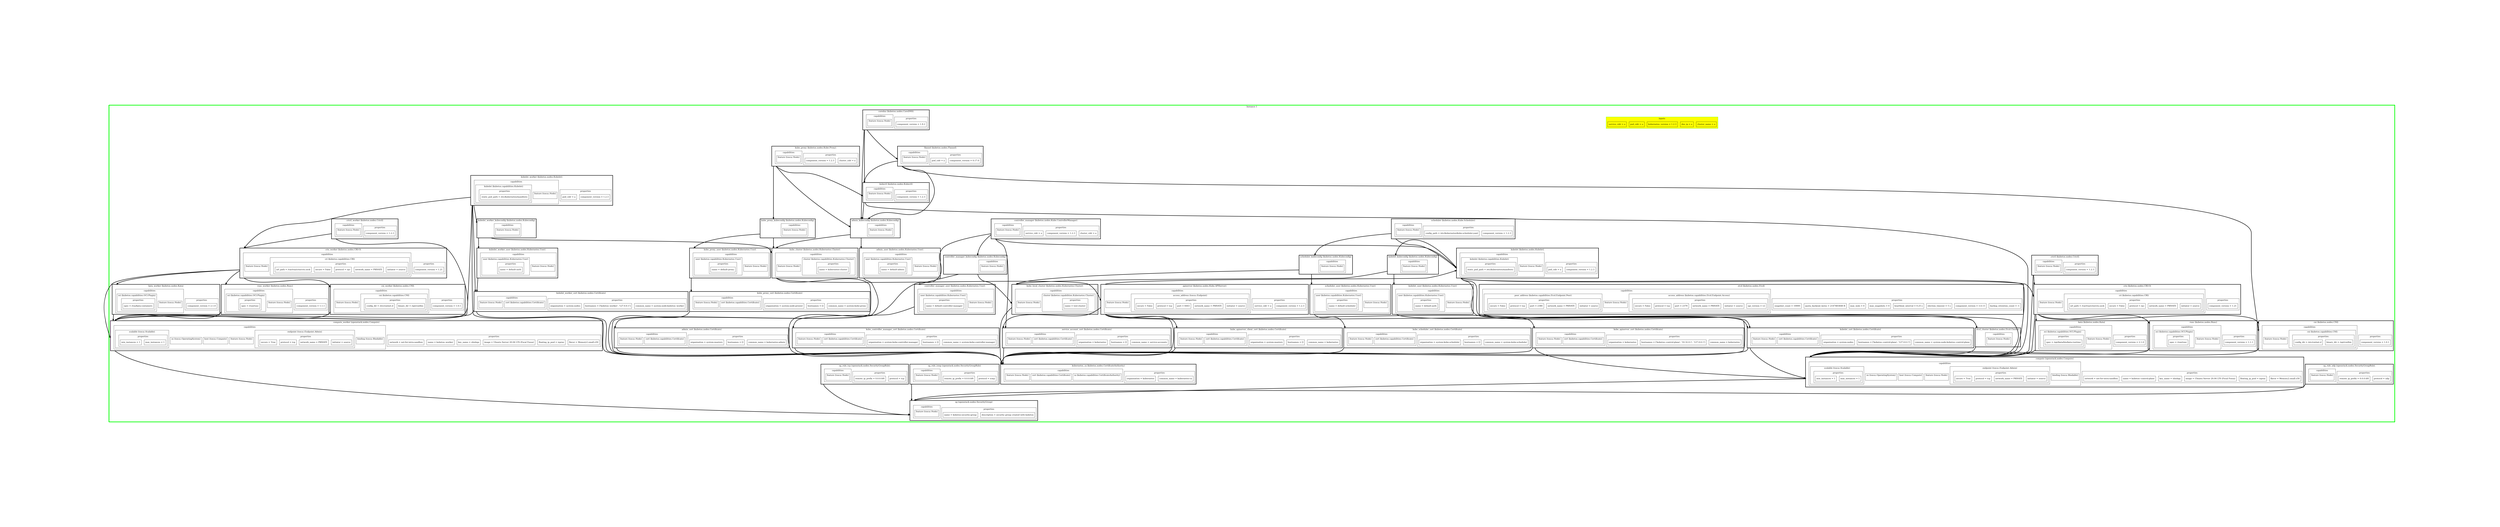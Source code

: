 
    digraph G {
      margin=10;
      compound=true;
      graph [ranksep=3];
      graph [rankdir = "TB"];
      node [shape = record];
      
    subgraph cluster_1 {
      penwidth=5;
      graph [rankdir = "TB"];
      color = green;
      label = "Instance 1";
    
      subgraph cluster_1_inputs {
        penwidth=1;
        style=filled;
        fillcolor = yellow;
        graph [rankdir = "LR"];
        rank = same;
        label = "inputs";
      
        "cluster_1_inputs_prop_cluster_name" [label="cluster_name = a"];
        
        "cluster_1_inputs_prop_dns_ip" [label="dns_ip = a"];
        
        "cluster_1_inputs_prop_kubernetes_version" [label="kubernetes_version = 1.2.3"];
        
        "cluster_1_inputs_prop_pod_cidr" [label="pod_cidr = a"];
        
        "cluster_1_inputs_prop_service_cidr" [label="service_cidr = a"];
        
      }
      
        
    subgraph cluster_1_admin_cert {
      penwidth=3;
      color = black;
      graph [rankdir = "TB"];
      label = "admin_cert (kubetos.nodes.Certificate)";
      "node_cluster_1_admin_cert" [shape=point, style=invis];
    
      subgraph cluster_1_admin_cert_properties {
        penwidth=1;
        color = black;
        graph [rankdir = "LR"];
        rank = same;
        label = "properties";
      
        "cluster_1_admin_cert_prop_common_name" [label="common_name = kubernetes-admin"];
        
        "cluster_1_admin_cert_prop_hostnames" [label="hostnames = []"];
        
        "cluster_1_admin_cert_prop_organisation" [label="organisation = system:masters"];
        
      }
      
    subgraph cluster_1_admin_cert_capabilities {
      penwidth=1;
      color = black;
      graph [rankdir = "TB"];
      label = "capabilities";
    
    subgraph cluster_1_admin_cert_capability_cert {
      color = black;
      graph [rankdir = "TB"];
      label = "cert (kubetos.capabilities.Certificate)";
      "cap_cluster_1_admin_cert_capability_cert" [shape=point,style=invis];
    
    }
    
    subgraph cluster_1_admin_cert_capability_feature {
      color = black;
      graph [rankdir = "TB"];
      label = "feature (tosca::Node)";
      "cap_cluster_1_admin_cert_capability_feature" [shape=point,style=invis];
    
    }
    
    }
    
    }
    
        
        
    subgraph cluster_1_admin_kubeconfig {
      penwidth=3;
      color = black;
      graph [rankdir = "TB"];
      label = "admin_kubeconfig (kubetos.nodes.Kubeconfig)";
      "node_cluster_1_admin_kubeconfig" [shape=point, style=invis];
    
    subgraph cluster_1_admin_kubeconfig_capabilities {
      penwidth=1;
      color = black;
      graph [rankdir = "TB"];
      label = "capabilities";
    
    subgraph cluster_1_admin_kubeconfig_capability_feature {
      color = black;
      graph [rankdir = "TB"];
      label = "feature (tosca::Node)";
      "cap_cluster_1_admin_kubeconfig_capability_feature" [shape=point,style=invis];
    
    }
    
    }
    
    }
    
        
        
    subgraph cluster_1_admin_user {
      penwidth=3;
      color = black;
      graph [rankdir = "TB"];
      label = "admin_user (kubetos.nodes.Kubernetes.User)";
      "node_cluster_1_admin_user" [shape=point, style=invis];
    
    subgraph cluster_1_admin_user_capabilities {
      penwidth=1;
      color = black;
      graph [rankdir = "TB"];
      label = "capabilities";
    
    subgraph cluster_1_admin_user_capability_feature {
      color = black;
      graph [rankdir = "TB"];
      label = "feature (tosca::Node)";
      "cap_cluster_1_admin_user_capability_feature" [shape=point,style=invis];
    
    }
    
    subgraph cluster_1_admin_user_capability_user {
      color = black;
      graph [rankdir = "TB"];
      label = "user (kubetos.capabilities.Kubernetes.User)";
      "cap_cluster_1_admin_user_capability_user" [shape=point,style=invis];
    
      subgraph cluster_1_admin_user_capability_user_properties {
        color = black;
        graph [rankdir = "LR"];
        rank = same;
        label = "properties";
        rank = same;
      
        "cluster_1_admin_user_capability_user_prop_name" [label="name = default-admin"];
        
      }
      
    }
    
    }
    
    }
    
        
        
    subgraph cluster_1_apiserver {
      penwidth=3;
      color = black;
      graph [rankdir = "TB"];
      label = "apiserver (kubetos.nodes.Kube.APIServer)";
      "node_cluster_1_apiserver" [shape=point, style=invis];
    
      subgraph cluster_1_apiserver_properties {
        penwidth=1;
        color = black;
        graph [rankdir = "LR"];
        rank = same;
        label = "properties";
      
        "cluster_1_apiserver_prop_component_version" [label="component_version = 1.2.3"];
        
        "cluster_1_apiserver_prop_service_cidr" [label="service_cidr = a"];
        
      }
      
    subgraph cluster_1_apiserver_capabilities {
      penwidth=1;
      color = black;
      graph [rankdir = "TB"];
      label = "capabilities";
    
    subgraph cluster_1_apiserver_capability_access_address {
      color = black;
      graph [rankdir = "TB"];
      label = "access_address (tosca::Endpoint)";
      "cap_cluster_1_apiserver_capability_access_address" [shape=point,style=invis];
    
      subgraph cluster_1_apiserver_capability_access_address_properties {
        color = black;
        graph [rankdir = "LR"];
        rank = same;
        label = "properties";
        rank = same;
      
        "cluster_1_apiserver_capability_access_address_prop_initiator" [label="initiator = source"];
        
        "cluster_1_apiserver_capability_access_address_prop_network_name" [label="network_name = PRIVATE"];
        
        "cluster_1_apiserver_capability_access_address_prop_port" [label="port = 6443"];
        
        "cluster_1_apiserver_capability_access_address_prop_protocol" [label="protocol = tcp"];
        
        "cluster_1_apiserver_capability_access_address_prop_secure" [label="secure = False"];
        
      }
      
    }
    
    subgraph cluster_1_apiserver_capability_feature {
      color = black;
      graph [rankdir = "TB"];
      label = "feature (tosca::Node)";
      "cap_cluster_1_apiserver_capability_feature" [shape=point,style=invis];
    
    }
    
    }
    
    }
    
        
        
    subgraph cluster_1_cni {
      penwidth=3;
      color = black;
      graph [rankdir = "TB"];
      label = "cni (kubetos.nodes.CNI)";
      "node_cluster_1_cni" [shape=point, style=invis];
    
      subgraph cluster_1_cni_properties {
        penwidth=1;
        color = black;
        graph [rankdir = "LR"];
        rank = same;
        label = "properties";
      
        "cluster_1_cni_prop_component_version" [label="component_version = 1.0.1"];
        
      }
      
    subgraph cluster_1_cni_capabilities {
      penwidth=1;
      color = black;
      graph [rankdir = "TB"];
      label = "capabilities";
    
    subgraph cluster_1_cni_capability_cni {
      color = black;
      graph [rankdir = "TB"];
      label = "cni (kubetos.capabilities.CNI)";
      "cap_cluster_1_cni_capability_cni" [shape=point,style=invis];
    
      subgraph cluster_1_cni_capability_cni_properties {
        color = black;
        graph [rankdir = "LR"];
        rank = same;
        label = "properties";
        rank = same;
      
        "cluster_1_cni_capability_cni_prop_binary_dir" [label="binary_dir = /opt/cni/bin"];
        
        "cluster_1_cni_capability_cni_prop_config_dir" [label="config_dir = /etc/cni/net.d"];
        
      }
      
    }
    
    subgraph cluster_1_cni_capability_feature {
      color = black;
      graph [rankdir = "TB"];
      label = "feature (tosca::Node)";
      "cap_cluster_1_cni_capability_feature" [shape=point,style=invis];
    
    }
    
    }
    
    }
    
        
        
    subgraph cluster_1_cni_worker {
      penwidth=3;
      color = black;
      graph [rankdir = "TB"];
      label = "cni_worker (kubetos.nodes.CNI)";
      "node_cluster_1_cni_worker" [shape=point, style=invis];
    
      subgraph cluster_1_cni_worker_properties {
        penwidth=1;
        color = black;
        graph [rankdir = "LR"];
        rank = same;
        label = "properties";
      
        "cluster_1_cni_worker_prop_component_version" [label="component_version = 1.0.1"];
        
      }
      
    subgraph cluster_1_cni_worker_capabilities {
      penwidth=1;
      color = black;
      graph [rankdir = "TB"];
      label = "capabilities";
    
    subgraph cluster_1_cni_worker_capability_cni {
      color = black;
      graph [rankdir = "TB"];
      label = "cni (kubetos.capabilities.CNI)";
      "cap_cluster_1_cni_worker_capability_cni" [shape=point,style=invis];
    
      subgraph cluster_1_cni_worker_capability_cni_properties {
        color = black;
        graph [rankdir = "LR"];
        rank = same;
        label = "properties";
        rank = same;
      
        "cluster_1_cni_worker_capability_cni_prop_binary_dir" [label="binary_dir = /opt/cni/bin"];
        
        "cluster_1_cni_worker_capability_cni_prop_config_dir" [label="config_dir = /etc/cni/net.d"];
        
      }
      
    }
    
    subgraph cluster_1_cni_worker_capability_feature {
      color = black;
      graph [rankdir = "TB"];
      label = "feature (tosca::Node)";
      "cap_cluster_1_cni_worker_capability_feature" [shape=point,style=invis];
    
    }
    
    }
    
    }
    
        
        
    subgraph cluster_1_compute {
      penwidth=3;
      color = black;
      graph [rankdir = "TB"];
      label = "compute (openstack.nodes.Compute)";
      "node_cluster_1_compute" [shape=point, style=invis];
    
      subgraph cluster_1_compute_properties {
        penwidth=1;
        color = black;
        graph [rankdir = "LR"];
        rank = same;
        label = "properties";
      
        "cluster_1_compute_prop_flavor" [label="flavor = Memory2.small.s50"];
        
        "cluster_1_compute_prop_floating_ip_pool" [label="floating_ip_pool = ispras"];
        
        "cluster_1_compute_prop_image" [label="image = Ubuntu Server 20.04 LTS (Focal Fossa)"];
        
        "cluster_1_compute_prop_key_name" [label="key_name = shishqa"];
        
        "cluster_1_compute_prop_name" [label="name = kubetos--control-plane"];
        
        "cluster_1_compute_prop_network" [label="network = net-for-intra-sandbox"];
        
      }
      
    subgraph cluster_1_compute_capabilities {
      penwidth=1;
      color = black;
      graph [rankdir = "TB"];
      label = "capabilities";
    
    subgraph cluster_1_compute_capability_binding {
      color = black;
      graph [rankdir = "TB"];
      label = "binding (tosca::Bindable)";
      "cap_cluster_1_compute_capability_binding" [shape=point,style=invis];
    
    }
    
    subgraph cluster_1_compute_capability_endpoint {
      color = black;
      graph [rankdir = "TB"];
      label = "endpoint (tosca::Endpoint.Admin)";
      "cap_cluster_1_compute_capability_endpoint" [shape=point,style=invis];
    
      subgraph cluster_1_compute_capability_endpoint_properties {
        color = black;
        graph [rankdir = "LR"];
        rank = same;
        label = "properties";
        rank = same;
      
        "cluster_1_compute_capability_endpoint_prop_initiator" [label="initiator = source"];
        
        "cluster_1_compute_capability_endpoint_prop_network_name" [label="network_name = PRIVATE"];
        
        "cluster_1_compute_capability_endpoint_prop_protocol" [label="protocol = tcp"];
        
        "cluster_1_compute_capability_endpoint_prop_secure" [label="secure = True"];
        
      }
      
    }
    
    subgraph cluster_1_compute_capability_feature {
      color = black;
      graph [rankdir = "TB"];
      label = "feature (tosca::Node)";
      "cap_cluster_1_compute_capability_feature" [shape=point,style=invis];
    
    }
    
    subgraph cluster_1_compute_capability_host {
      color = black;
      graph [rankdir = "TB"];
      label = "host (tosca::Compute)";
      "cap_cluster_1_compute_capability_host" [shape=point,style=invis];
    
    }
    
    subgraph cluster_1_compute_capability_os {
      color = black;
      graph [rankdir = "TB"];
      label = "os (tosca::OperatingSystem)";
      "cap_cluster_1_compute_capability_os" [shape=point,style=invis];
    
    }
    
    subgraph cluster_1_compute_capability_scalable {
      color = black;
      graph [rankdir = "TB"];
      label = "scalable (tosca::Scalable)";
      "cap_cluster_1_compute_capability_scalable" [shape=point,style=invis];
    
      subgraph cluster_1_compute_capability_scalable_properties {
        color = black;
        graph [rankdir = "LR"];
        rank = same;
        label = "properties";
        rank = same;
      
        "cluster_1_compute_capability_scalable_prop_max_instances" [label="max_instances = 1"];
        
        "cluster_1_compute_capability_scalable_prop_min_instances" [label="min_instances = 1"];
        
      }
      
    }
    
    }
    
    }
    
        
        
    subgraph cluster_1_compute_worker {
      penwidth=3;
      color = black;
      graph [rankdir = "TB"];
      label = "compute_worker (openstack.nodes.Compute)";
      "node_cluster_1_compute_worker" [shape=point, style=invis];
    
      subgraph cluster_1_compute_worker_properties {
        penwidth=1;
        color = black;
        graph [rankdir = "LR"];
        rank = same;
        label = "properties";
      
        "cluster_1_compute_worker_prop_flavor" [label="flavor = Memory2.small.s50"];
        
        "cluster_1_compute_worker_prop_floating_ip_pool" [label="floating_ip_pool = ispras"];
        
        "cluster_1_compute_worker_prop_image" [label="image = Ubuntu Server 20.04 LTS (Focal Fossa)"];
        
        "cluster_1_compute_worker_prop_key_name" [label="key_name = shishqa"];
        
        "cluster_1_compute_worker_prop_name" [label="name = kubetos--worker"];
        
        "cluster_1_compute_worker_prop_network" [label="network = net-for-intra-sandbox"];
        
      }
      
    subgraph cluster_1_compute_worker_capabilities {
      penwidth=1;
      color = black;
      graph [rankdir = "TB"];
      label = "capabilities";
    
    subgraph cluster_1_compute_worker_capability_binding {
      color = black;
      graph [rankdir = "TB"];
      label = "binding (tosca::Bindable)";
      "cap_cluster_1_compute_worker_capability_binding" [shape=point,style=invis];
    
    }
    
    subgraph cluster_1_compute_worker_capability_endpoint {
      color = black;
      graph [rankdir = "TB"];
      label = "endpoint (tosca::Endpoint.Admin)";
      "cap_cluster_1_compute_worker_capability_endpoint" [shape=point,style=invis];
    
      subgraph cluster_1_compute_worker_capability_endpoint_properties {
        color = black;
        graph [rankdir = "LR"];
        rank = same;
        label = "properties";
        rank = same;
      
        "cluster_1_compute_worker_capability_endpoint_prop_initiator" [label="initiator = source"];
        
        "cluster_1_compute_worker_capability_endpoint_prop_network_name" [label="network_name = PRIVATE"];
        
        "cluster_1_compute_worker_capability_endpoint_prop_protocol" [label="protocol = tcp"];
        
        "cluster_1_compute_worker_capability_endpoint_prop_secure" [label="secure = True"];
        
      }
      
    }
    
    subgraph cluster_1_compute_worker_capability_feature {
      color = black;
      graph [rankdir = "TB"];
      label = "feature (tosca::Node)";
      "cap_cluster_1_compute_worker_capability_feature" [shape=point,style=invis];
    
    }
    
    subgraph cluster_1_compute_worker_capability_host {
      color = black;
      graph [rankdir = "TB"];
      label = "host (tosca::Compute)";
      "cap_cluster_1_compute_worker_capability_host" [shape=point,style=invis];
    
    }
    
    subgraph cluster_1_compute_worker_capability_os {
      color = black;
      graph [rankdir = "TB"];
      label = "os (tosca::OperatingSystem)";
      "cap_cluster_1_compute_worker_capability_os" [shape=point,style=invis];
    
    }
    
    subgraph cluster_1_compute_worker_capability_scalable {
      color = black;
      graph [rankdir = "TB"];
      label = "scalable (tosca::Scalable)";
      "cap_cluster_1_compute_worker_capability_scalable" [shape=point,style=invis];
    
      subgraph cluster_1_compute_worker_capability_scalable_properties {
        color = black;
        graph [rankdir = "LR"];
        rank = same;
        label = "properties";
        rank = same;
      
        "cluster_1_compute_worker_capability_scalable_prop_max_instances" [label="max_instances = 1"];
        
        "cluster_1_compute_worker_capability_scalable_prop_min_instances" [label="min_instances = 1"];
        
      }
      
    }
    
    }
    
    }
    
        
        
    subgraph cluster_1_controller_manager {
      penwidth=3;
      color = black;
      graph [rankdir = "TB"];
      label = "controller_manager (kubetos.nodes.Kube.ControllerManager)";
      "node_cluster_1_controller_manager" [shape=point, style=invis];
    
      subgraph cluster_1_controller_manager_properties {
        penwidth=1;
        color = black;
        graph [rankdir = "LR"];
        rank = same;
        label = "properties";
      
        "cluster_1_controller_manager_prop_cluster_cidr" [label="cluster_cidr = a"];
        
        "cluster_1_controller_manager_prop_component_version" [label="component_version = 1.2.3"];
        
        "cluster_1_controller_manager_prop_service_cidr" [label="service_cidr = a"];
        
      }
      
    subgraph cluster_1_controller_manager_capabilities {
      penwidth=1;
      color = black;
      graph [rankdir = "TB"];
      label = "capabilities";
    
    subgraph cluster_1_controller_manager_capability_feature {
      color = black;
      graph [rankdir = "TB"];
      label = "feature (tosca::Node)";
      "cap_cluster_1_controller_manager_capability_feature" [shape=point,style=invis];
    
    }
    
    }
    
    }
    
        
        
    subgraph cluster_1_controller_manager_kubeconfig {
      penwidth=3;
      color = black;
      graph [rankdir = "TB"];
      label = "controller_manager_kubeconfig (kubetos.nodes.Kubeconfig)";
      "node_cluster_1_controller_manager_kubeconfig" [shape=point, style=invis];
    
    subgraph cluster_1_controller_manager_kubeconfig_capabilities {
      penwidth=1;
      color = black;
      graph [rankdir = "TB"];
      label = "capabilities";
    
    subgraph cluster_1_controller_manager_kubeconfig_capability_feature {
      color = black;
      graph [rankdir = "TB"];
      label = "feature (tosca::Node)";
      "cap_cluster_1_controller_manager_kubeconfig_capability_feature" [shape=point,style=invis];
    
    }
    
    }
    
    }
    
        
        
    subgraph cluster_1_controller_manager_user {
      penwidth=3;
      color = black;
      graph [rankdir = "TB"];
      label = "controller_manager_user (kubetos.nodes.Kubernetes.User)";
      "node_cluster_1_controller_manager_user" [shape=point, style=invis];
    
    subgraph cluster_1_controller_manager_user_capabilities {
      penwidth=1;
      color = black;
      graph [rankdir = "TB"];
      label = "capabilities";
    
    subgraph cluster_1_controller_manager_user_capability_feature {
      color = black;
      graph [rankdir = "TB"];
      label = "feature (tosca::Node)";
      "cap_cluster_1_controller_manager_user_capability_feature" [shape=point,style=invis];
    
    }
    
    subgraph cluster_1_controller_manager_user_capability_user {
      color = black;
      graph [rankdir = "TB"];
      label = "user (kubetos.capabilities.Kubernetes.User)";
      "cap_cluster_1_controller_manager_user_capability_user" [shape=point,style=invis];
    
      subgraph cluster_1_controller_manager_user_capability_user_properties {
        color = black;
        graph [rankdir = "LR"];
        rank = same;
        label = "properties";
        rank = same;
      
        "cluster_1_controller_manager_user_capability_user_prop_name" [label="name = default-controller-manager"];
        
      }
      
    }
    
    }
    
    }
    
        
        
    subgraph cluster_1_coredns {
      penwidth=3;
      color = black;
      graph [rankdir = "TB"];
      label = "coredns (kubetos.nodes.CoreDNS)";
      "node_cluster_1_coredns" [shape=point, style=invis];
    
      subgraph cluster_1_coredns_properties {
        penwidth=1;
        color = black;
        graph [rankdir = "LR"];
        rank = same;
        label = "properties";
      
        "cluster_1_coredns_prop_component_version" [label="component_version = 1.9.2"];
        
      }
      
    subgraph cluster_1_coredns_capabilities {
      penwidth=1;
      color = black;
      graph [rankdir = "TB"];
      label = "capabilities";
    
    subgraph cluster_1_coredns_capability_feature {
      color = black;
      graph [rankdir = "TB"];
      label = "feature (tosca::Node)";
      "cap_cluster_1_coredns_capability_feature" [shape=point,style=invis];
    
    }
    
    }
    
    }
    
        
        
    subgraph cluster_1_crictl {
      penwidth=3;
      color = black;
      graph [rankdir = "TB"];
      label = "crictl (kubetos.nodes.Crictl)";
      "node_cluster_1_crictl" [shape=point, style=invis];
    
      subgraph cluster_1_crictl_properties {
        penwidth=1;
        color = black;
        graph [rankdir = "LR"];
        rank = same;
        label = "properties";
      
        "cluster_1_crictl_prop_component_version" [label="component_version = 1.2.3"];
        
      }
      
    subgraph cluster_1_crictl_capabilities {
      penwidth=1;
      color = black;
      graph [rankdir = "TB"];
      label = "capabilities";
    
    subgraph cluster_1_crictl_capability_feature {
      color = black;
      graph [rankdir = "TB"];
      label = "feature (tosca::Node)";
      "cap_cluster_1_crictl_capability_feature" [shape=point,style=invis];
    
    }
    
    }
    
    }
    
        
        
    subgraph cluster_1_crictl_worker {
      penwidth=3;
      color = black;
      graph [rankdir = "TB"];
      label = "crictl_worker (kubetos.nodes.Crictl)";
      "node_cluster_1_crictl_worker" [shape=point, style=invis];
    
      subgraph cluster_1_crictl_worker_properties {
        penwidth=1;
        color = black;
        graph [rankdir = "LR"];
        rank = same;
        label = "properties";
      
        "cluster_1_crictl_worker_prop_component_version" [label="component_version = 1.2.3"];
        
      }
      
    subgraph cluster_1_crictl_worker_capabilities {
      penwidth=1;
      color = black;
      graph [rankdir = "TB"];
      label = "capabilities";
    
    subgraph cluster_1_crictl_worker_capability_feature {
      color = black;
      graph [rankdir = "TB"];
      label = "feature (tosca::Node)";
      "cap_cluster_1_crictl_worker_capability_feature" [shape=point,style=invis];
    
    }
    
    }
    
    }
    
        
        
    subgraph cluster_1_crio {
      penwidth=3;
      color = black;
      graph [rankdir = "TB"];
      label = "crio (kubetos.nodes.CRI-O)";
      "node_cluster_1_crio" [shape=point, style=invis];
    
      subgraph cluster_1_crio_properties {
        penwidth=1;
        color = black;
        graph [rankdir = "LR"];
        rank = same;
        label = "properties";
      
        "cluster_1_crio_prop_component_version" [label="component_version = 1.21"];
        
      }
      
    subgraph cluster_1_crio_capabilities {
      penwidth=1;
      color = black;
      graph [rankdir = "TB"];
      label = "capabilities";
    
    subgraph cluster_1_crio_capability_cri {
      color = black;
      graph [rankdir = "TB"];
      label = "cri (kubetos.capabilities.CRI)";
      "cap_cluster_1_crio_capability_cri" [shape=point,style=invis];
    
      subgraph cluster_1_crio_capability_cri_properties {
        color = black;
        graph [rankdir = "LR"];
        rank = same;
        label = "properties";
        rank = same;
      
        "cluster_1_crio_capability_cri_prop_initiator" [label="initiator = source"];
        
        "cluster_1_crio_capability_cri_prop_network_name" [label="network_name = PRIVATE"];
        
        "cluster_1_crio_capability_cri_prop_protocol" [label="protocol = rpc"];
        
        "cluster_1_crio_capability_cri_prop_secure" [label="secure = False"];
        
        "cluster_1_crio_capability_cri_prop_url_path" [label="url_path = /var/run/crio/crio.sock"];
        
      }
      
    }
    
    subgraph cluster_1_crio_capability_feature {
      color = black;
      graph [rankdir = "TB"];
      label = "feature (tosca::Node)";
      "cap_cluster_1_crio_capability_feature" [shape=point,style=invis];
    
    }
    
    }
    
    }
    
        
        
    subgraph cluster_1_crio_worker {
      penwidth=3;
      color = black;
      graph [rankdir = "TB"];
      label = "crio_worker (kubetos.nodes.CRI-O)";
      "node_cluster_1_crio_worker" [shape=point, style=invis];
    
      subgraph cluster_1_crio_worker_properties {
        penwidth=1;
        color = black;
        graph [rankdir = "LR"];
        rank = same;
        label = "properties";
      
        "cluster_1_crio_worker_prop_component_version" [label="component_version = 1.21"];
        
      }
      
    subgraph cluster_1_crio_worker_capabilities {
      penwidth=1;
      color = black;
      graph [rankdir = "TB"];
      label = "capabilities";
    
    subgraph cluster_1_crio_worker_capability_cri {
      color = black;
      graph [rankdir = "TB"];
      label = "cri (kubetos.capabilities.CRI)";
      "cap_cluster_1_crio_worker_capability_cri" [shape=point,style=invis];
    
      subgraph cluster_1_crio_worker_capability_cri_properties {
        color = black;
        graph [rankdir = "LR"];
        rank = same;
        label = "properties";
        rank = same;
      
        "cluster_1_crio_worker_capability_cri_prop_initiator" [label="initiator = source"];
        
        "cluster_1_crio_worker_capability_cri_prop_network_name" [label="network_name = PRIVATE"];
        
        "cluster_1_crio_worker_capability_cri_prop_protocol" [label="protocol = rpc"];
        
        "cluster_1_crio_worker_capability_cri_prop_secure" [label="secure = False"];
        
        "cluster_1_crio_worker_capability_cri_prop_url_path" [label="url_path = /var/run/crio/crio.sock"];
        
      }
      
    }
    
    subgraph cluster_1_crio_worker_capability_feature {
      color = black;
      graph [rankdir = "TB"];
      label = "feature (tosca::Node)";
      "cap_cluster_1_crio_worker_capability_feature" [shape=point,style=invis];
    
    }
    
    }
    
    }
    
        
        
    subgraph cluster_1_etcd {
      penwidth=3;
      color = black;
      graph [rankdir = "TB"];
      label = "etcd (kubetos.nodes.Etcd)";
      "node_cluster_1_etcd" [shape=point, style=invis];
    
      subgraph cluster_1_etcd_properties {
        penwidth=1;
        color = black;
        graph [rankdir = "LR"];
        rank = same;
        label = "properties";
      
        "cluster_1_etcd_prop_backup_retention_count" [label="backup_retention_count = -1"];
        
        "cluster_1_etcd_prop_component_version" [label="component_version = 3.4.13"];
        
        "cluster_1_etcd_prop_election_timeout" [label="election_timeout = 5 s"];
        
        "cluster_1_etcd_prop_heartbeat_interval" [label="heartbeat_interval = 0.25 s"];
        
        "cluster_1_etcd_prop_max_snapshots" [label="max_snapshots = 0"];
        
        "cluster_1_etcd_prop_max_wals" [label="max_wals = 0"];
        
        "cluster_1_etcd_prop_quota_backend_bytes" [label="quota_backend_bytes = 2147483648 B"];
        
        "cluster_1_etcd_prop_snapshot_count" [label="snapshot_count = 10000"];
        
      }
      
    subgraph cluster_1_etcd_capabilities {
      penwidth=1;
      color = black;
      graph [rankdir = "TB"];
      label = "capabilities";
    
    subgraph cluster_1_etcd_capability_access_address {
      color = black;
      graph [rankdir = "TB"];
      label = "access_address (kubetos.capabilities.Etcd.Endpoint.Access)";
      "cap_cluster_1_etcd_capability_access_address" [shape=point,style=invis];
    
      subgraph cluster_1_etcd_capability_access_address_properties {
        color = black;
        graph [rankdir = "LR"];
        rank = same;
        label = "properties";
        rank = same;
      
        "cluster_1_etcd_capability_access_address_prop_api_version" [label="api_version = v2"];
        
        "cluster_1_etcd_capability_access_address_prop_initiator" [label="initiator = source"];
        
        "cluster_1_etcd_capability_access_address_prop_network_name" [label="network_name = PRIVATE"];
        
        "cluster_1_etcd_capability_access_address_prop_port" [label="port = 2379"];
        
        "cluster_1_etcd_capability_access_address_prop_protocol" [label="protocol = tcp"];
        
        "cluster_1_etcd_capability_access_address_prop_secure" [label="secure = False"];
        
      }
      
    }
    
    subgraph cluster_1_etcd_capability_feature {
      color = black;
      graph [rankdir = "TB"];
      label = "feature (tosca::Node)";
      "cap_cluster_1_etcd_capability_feature" [shape=point,style=invis];
    
    }
    
    subgraph cluster_1_etcd_capability_peer_address {
      color = black;
      graph [rankdir = "TB"];
      label = "peer_address (kubetos.capabilities.Etcd.Endpoint.Peer)";
      "cap_cluster_1_etcd_capability_peer_address" [shape=point,style=invis];
    
      subgraph cluster_1_etcd_capability_peer_address_properties {
        color = black;
        graph [rankdir = "LR"];
        rank = same;
        label = "properties";
        rank = same;
      
        "cluster_1_etcd_capability_peer_address_prop_initiator" [label="initiator = source"];
        
        "cluster_1_etcd_capability_peer_address_prop_network_name" [label="network_name = PRIVATE"];
        
        "cluster_1_etcd_capability_peer_address_prop_port" [label="port = 2380"];
        
        "cluster_1_etcd_capability_peer_address_prop_protocol" [label="protocol = tcp"];
        
        "cluster_1_etcd_capability_peer_address_prop_secure" [label="secure = False"];
        
      }
      
    }
    
    }
    
    }
    
        
        
    subgraph cluster_1_etcd_cluster {
      penwidth=3;
      color = black;
      graph [rankdir = "TB"];
      label = "etcd_cluster (kubetos.nodes.Etcd.Cluster)";
      "node_cluster_1_etcd_cluster" [shape=point, style=invis];
    
    subgraph cluster_1_etcd_cluster_capabilities {
      penwidth=1;
      color = black;
      graph [rankdir = "TB"];
      label = "capabilities";
    
    subgraph cluster_1_etcd_cluster_capability_feature {
      color = black;
      graph [rankdir = "TB"];
      label = "feature (tosca::Node)";
      "cap_cluster_1_etcd_cluster_capability_feature" [shape=point,style=invis];
    
    }
    
    }
    
    }
    
        
        
    subgraph cluster_1_flannel {
      penwidth=3;
      color = black;
      graph [rankdir = "TB"];
      label = "flannel (kubetos.nodes.Flannel)";
      "node_cluster_1_flannel" [shape=point, style=invis];
    
      subgraph cluster_1_flannel_properties {
        penwidth=1;
        color = black;
        graph [rankdir = "LR"];
        rank = same;
        label = "properties";
      
        "cluster_1_flannel_prop_component_version" [label="component_version = 0.17.0"];
        
        "cluster_1_flannel_prop_pod_cidr" [label="pod_cidr = a"];
        
      }
      
    subgraph cluster_1_flannel_capabilities {
      penwidth=1;
      color = black;
      graph [rankdir = "TB"];
      label = "capabilities";
    
    subgraph cluster_1_flannel_capability_feature {
      color = black;
      graph [rankdir = "TB"];
      label = "feature (tosca::Node)";
      "cap_cluster_1_flannel_capability_feature" [shape=point,style=invis];
    
    }
    
    }
    
    }
    
        
        
    subgraph cluster_1_kata {
      penwidth=3;
      color = black;
      graph [rankdir = "TB"];
      label = "kata (kubetos.nodes.Kata)";
      "node_cluster_1_kata" [shape=point, style=invis];
    
      subgraph cluster_1_kata_properties {
        penwidth=1;
        color = black;
        graph [rankdir = "LR"];
        rank = same;
        label = "properties";
      
        "cluster_1_kata_prop_component_version" [label="component_version = 2.1.0"];
        
      }
      
    subgraph cluster_1_kata_capabilities {
      penwidth=1;
      color = black;
      graph [rankdir = "TB"];
      label = "capabilities";
    
    subgraph cluster_1_kata_capability_feature {
      color = black;
      graph [rankdir = "TB"];
      label = "feature (tosca::Node)";
      "cap_cluster_1_kata_capability_feature" [shape=point,style=invis];
    
    }
    
    subgraph cluster_1_kata_capability_oci {
      color = black;
      graph [rankdir = "TB"];
      label = "oci (kubetos.capabilities.OCI.Plugin)";
      "cap_cluster_1_kata_capability_oci" [shape=point,style=invis];
    
      subgraph cluster_1_kata_capability_oci_properties {
        color = black;
        graph [rankdir = "LR"];
        rank = same;
        label = "properties";
        rank = same;
      
        "cluster_1_kata_capability_oci_prop_spec" [label="spec = /opt/kata/bin/kata-runtime"];
        
      }
      
    }
    
    }
    
    }
    
        
        
    subgraph cluster_1_kata_worker {
      penwidth=3;
      color = black;
      graph [rankdir = "TB"];
      label = "kata_worker (kubetos.nodes.Kata)";
      "node_cluster_1_kata_worker" [shape=point, style=invis];
    
      subgraph cluster_1_kata_worker_properties {
        penwidth=1;
        color = black;
        graph [rankdir = "LR"];
        rank = same;
        label = "properties";
      
        "cluster_1_kata_worker_prop_component_version" [label="component_version = 2.1.0"];
        
      }
      
    subgraph cluster_1_kata_worker_capabilities {
      penwidth=1;
      color = black;
      graph [rankdir = "TB"];
      label = "capabilities";
    
    subgraph cluster_1_kata_worker_capability_feature {
      color = black;
      graph [rankdir = "TB"];
      label = "feature (tosca::Node)";
      "cap_cluster_1_kata_worker_capability_feature" [shape=point,style=invis];
    
    }
    
    subgraph cluster_1_kata_worker_capability_oci {
      color = black;
      graph [rankdir = "TB"];
      label = "oci (kubetos.capabilities.OCI.Plugin)";
      "cap_cluster_1_kata_worker_capability_oci" [shape=point,style=invis];
    
      subgraph cluster_1_kata_worker_capability_oci_properties {
        color = black;
        graph [rankdir = "LR"];
        rank = same;
        label = "properties";
        rank = same;
      
        "cluster_1_kata_worker_capability_oci_prop_spec" [label="spec = /run/kata-containers"];
        
      }
      
    }
    
    }
    
    }
    
        
        
    subgraph cluster_1_kube_apiserver_cert {
      penwidth=3;
      color = black;
      graph [rankdir = "TB"];
      label = "kube_apiserver_cert (kubetos.nodes.Certificate)";
      "node_cluster_1_kube_apiserver_cert" [shape=point, style=invis];
    
      subgraph cluster_1_kube_apiserver_cert_properties {
        penwidth=1;
        color = black;
        graph [rankdir = "LR"];
        rank = same;
        label = "properties";
      
        "cluster_1_kube_apiserver_cert_prop_common_name" [label="common_name = kubernetes"];
        
        "cluster_1_kube_apiserver_cert_prop_hostnames" [label="hostnames = ['kubetos--control-plane', '10.32.0.1', '127.0.0.1']"];
        
        "cluster_1_kube_apiserver_cert_prop_organisation" [label="organisation = kubernetes"];
        
      }
      
    subgraph cluster_1_kube_apiserver_cert_capabilities {
      penwidth=1;
      color = black;
      graph [rankdir = "TB"];
      label = "capabilities";
    
    subgraph cluster_1_kube_apiserver_cert_capability_cert {
      color = black;
      graph [rankdir = "TB"];
      label = "cert (kubetos.capabilities.Certificate)";
      "cap_cluster_1_kube_apiserver_cert_capability_cert" [shape=point,style=invis];
    
    }
    
    subgraph cluster_1_kube_apiserver_cert_capability_feature {
      color = black;
      graph [rankdir = "TB"];
      label = "feature (tosca::Node)";
      "cap_cluster_1_kube_apiserver_cert_capability_feature" [shape=point,style=invis];
    
    }
    
    }
    
    }
    
        
        
    subgraph cluster_1_kube_apiserver_client_cert {
      penwidth=3;
      color = black;
      graph [rankdir = "TB"];
      label = "kube_apiserver_client_cert (kubetos.nodes.Certificate)";
      "node_cluster_1_kube_apiserver_client_cert" [shape=point, style=invis];
    
      subgraph cluster_1_kube_apiserver_client_cert_properties {
        penwidth=1;
        color = black;
        graph [rankdir = "LR"];
        rank = same;
        label = "properties";
      
        "cluster_1_kube_apiserver_client_cert_prop_common_name" [label="common_name = kubernetes"];
        
        "cluster_1_kube_apiserver_client_cert_prop_hostnames" [label="hostnames = []"];
        
        "cluster_1_kube_apiserver_client_cert_prop_organisation" [label="organisation = system:masters"];
        
      }
      
    subgraph cluster_1_kube_apiserver_client_cert_capabilities {
      penwidth=1;
      color = black;
      graph [rankdir = "TB"];
      label = "capabilities";
    
    subgraph cluster_1_kube_apiserver_client_cert_capability_cert {
      color = black;
      graph [rankdir = "TB"];
      label = "cert (kubetos.capabilities.Certificate)";
      "cap_cluster_1_kube_apiserver_client_cert_capability_cert" [shape=point,style=invis];
    
    }
    
    subgraph cluster_1_kube_apiserver_client_cert_capability_feature {
      color = black;
      graph [rankdir = "TB"];
      label = "feature (tosca::Node)";
      "cap_cluster_1_kube_apiserver_client_cert_capability_feature" [shape=point,style=invis];
    
    }
    
    }
    
    }
    
        
        
    subgraph cluster_1_kube_cluster {
      penwidth=3;
      color = black;
      graph [rankdir = "TB"];
      label = "kube_cluster (kubetos.nodes.Kubernetes.Cluster)";
      "node_cluster_1_kube_cluster" [shape=point, style=invis];
    
    subgraph cluster_1_kube_cluster_capabilities {
      penwidth=1;
      color = black;
      graph [rankdir = "TB"];
      label = "capabilities";
    
    subgraph cluster_1_kube_cluster_capability_cluster {
      color = black;
      graph [rankdir = "TB"];
      label = "cluster (kubetos.capabilities.Kubernetes.Cluster)";
      "cap_cluster_1_kube_cluster_capability_cluster" [shape=point,style=invis];
    
      subgraph cluster_1_kube_cluster_capability_cluster_properties {
        color = black;
        graph [rankdir = "LR"];
        rank = same;
        label = "properties";
        rank = same;
      
        "cluster_1_kube_cluster_capability_cluster_prop_name" [label="name = kubernetes-cluster"];
        
      }
      
    }
    
    subgraph cluster_1_kube_cluster_capability_feature {
      color = black;
      graph [rankdir = "TB"];
      label = "feature (tosca::Node)";
      "cap_cluster_1_kube_cluster_capability_feature" [shape=point,style=invis];
    
    }
    
    }
    
    }
    
        
        
    subgraph cluster_1_kube_controller_manager_cert {
      penwidth=3;
      color = black;
      graph [rankdir = "TB"];
      label = "kube_controller_manager_cert (kubetos.nodes.Certificate)";
      "node_cluster_1_kube_controller_manager_cert" [shape=point, style=invis];
    
      subgraph cluster_1_kube_controller_manager_cert_properties {
        penwidth=1;
        color = black;
        graph [rankdir = "LR"];
        rank = same;
        label = "properties";
      
        "cluster_1_kube_controller_manager_cert_prop_common_name" [label="common_name = system:kube-controller-manager"];
        
        "cluster_1_kube_controller_manager_cert_prop_hostnames" [label="hostnames = []"];
        
        "cluster_1_kube_controller_manager_cert_prop_organisation" [label="organisation = system:kube-controller-manager"];
        
      }
      
    subgraph cluster_1_kube_controller_manager_cert_capabilities {
      penwidth=1;
      color = black;
      graph [rankdir = "TB"];
      label = "capabilities";
    
    subgraph cluster_1_kube_controller_manager_cert_capability_cert {
      color = black;
      graph [rankdir = "TB"];
      label = "cert (kubetos.capabilities.Certificate)";
      "cap_cluster_1_kube_controller_manager_cert_capability_cert" [shape=point,style=invis];
    
    }
    
    subgraph cluster_1_kube_controller_manager_cert_capability_feature {
      color = black;
      graph [rankdir = "TB"];
      label = "feature (tosca::Node)";
      "cap_cluster_1_kube_controller_manager_cert_capability_feature" [shape=point,style=invis];
    
    }
    
    }
    
    }
    
        
        
    subgraph cluster_1_kube_local_cluster {
      penwidth=3;
      color = black;
      graph [rankdir = "TB"];
      label = "kube_local_cluster (kubetos.nodes.Kubernetes.Cluster)";
      "node_cluster_1_kube_local_cluster" [shape=point, style=invis];
    
    subgraph cluster_1_kube_local_cluster_capabilities {
      penwidth=1;
      color = black;
      graph [rankdir = "TB"];
      label = "capabilities";
    
    subgraph cluster_1_kube_local_cluster_capability_cluster {
      color = black;
      graph [rankdir = "TB"];
      label = "cluster (kubetos.capabilities.Kubernetes.Cluster)";
      "cap_cluster_1_kube_local_cluster_capability_cluster" [shape=point,style=invis];
    
      subgraph cluster_1_kube_local_cluster_capability_cluster_properties {
        color = black;
        graph [rankdir = "LR"];
        rank = same;
        label = "properties";
        rank = same;
      
        "cluster_1_kube_local_cluster_capability_cluster_prop_name" [label="name = test-cluster"];
        
      }
      
    }
    
    subgraph cluster_1_kube_local_cluster_capability_feature {
      color = black;
      graph [rankdir = "TB"];
      label = "feature (tosca::Node)";
      "cap_cluster_1_kube_local_cluster_capability_feature" [shape=point,style=invis];
    
    }
    
    }
    
    }
    
        
        
    subgraph cluster_1_kube_proxy {
      penwidth=3;
      color = black;
      graph [rankdir = "TB"];
      label = "kube_proxy (kubetos.nodes.Kube.Proxy)";
      "node_cluster_1_kube_proxy" [shape=point, style=invis];
    
      subgraph cluster_1_kube_proxy_properties {
        penwidth=1;
        color = black;
        graph [rankdir = "LR"];
        rank = same;
        label = "properties";
      
        "cluster_1_kube_proxy_prop_cluster_cidr" [label="cluster_cidr = a"];
        
        "cluster_1_kube_proxy_prop_component_version" [label="component_version = 1.2.3"];
        
      }
      
    subgraph cluster_1_kube_proxy_capabilities {
      penwidth=1;
      color = black;
      graph [rankdir = "TB"];
      label = "capabilities";
    
    subgraph cluster_1_kube_proxy_capability_feature {
      color = black;
      graph [rankdir = "TB"];
      label = "feature (tosca::Node)";
      "cap_cluster_1_kube_proxy_capability_feature" [shape=point,style=invis];
    
    }
    
    }
    
    }
    
        
        
    subgraph cluster_1_kube_proxy_cert {
      penwidth=3;
      color = black;
      graph [rankdir = "TB"];
      label = "kube_proxy_cert (kubetos.nodes.Certificate)";
      "node_cluster_1_kube_proxy_cert" [shape=point, style=invis];
    
      subgraph cluster_1_kube_proxy_cert_properties {
        penwidth=1;
        color = black;
        graph [rankdir = "LR"];
        rank = same;
        label = "properties";
      
        "cluster_1_kube_proxy_cert_prop_common_name" [label="common_name = system:kube-proxy"];
        
        "cluster_1_kube_proxy_cert_prop_hostnames" [label="hostnames = []"];
        
        "cluster_1_kube_proxy_cert_prop_organisation" [label="organisation = system:node-proxier"];
        
      }
      
    subgraph cluster_1_kube_proxy_cert_capabilities {
      penwidth=1;
      color = black;
      graph [rankdir = "TB"];
      label = "capabilities";
    
    subgraph cluster_1_kube_proxy_cert_capability_cert {
      color = black;
      graph [rankdir = "TB"];
      label = "cert (kubetos.capabilities.Certificate)";
      "cap_cluster_1_kube_proxy_cert_capability_cert" [shape=point,style=invis];
    
    }
    
    subgraph cluster_1_kube_proxy_cert_capability_feature {
      color = black;
      graph [rankdir = "TB"];
      label = "feature (tosca::Node)";
      "cap_cluster_1_kube_proxy_cert_capability_feature" [shape=point,style=invis];
    
    }
    
    }
    
    }
    
        
        
    subgraph cluster_1_kube_proxy_kubeconfig {
      penwidth=3;
      color = black;
      graph [rankdir = "TB"];
      label = "kube_proxy_kubeconfig (kubetos.nodes.Kubeconfig)";
      "node_cluster_1_kube_proxy_kubeconfig" [shape=point, style=invis];
    
    subgraph cluster_1_kube_proxy_kubeconfig_capabilities {
      penwidth=1;
      color = black;
      graph [rankdir = "TB"];
      label = "capabilities";
    
    subgraph cluster_1_kube_proxy_kubeconfig_capability_feature {
      color = black;
      graph [rankdir = "TB"];
      label = "feature (tosca::Node)";
      "cap_cluster_1_kube_proxy_kubeconfig_capability_feature" [shape=point,style=invis];
    
    }
    
    }
    
    }
    
        
        
    subgraph cluster_1_kube_proxy_user {
      penwidth=3;
      color = black;
      graph [rankdir = "TB"];
      label = "kube_proxy_user (kubetos.nodes.Kubernetes.User)";
      "node_cluster_1_kube_proxy_user" [shape=point, style=invis];
    
    subgraph cluster_1_kube_proxy_user_capabilities {
      penwidth=1;
      color = black;
      graph [rankdir = "TB"];
      label = "capabilities";
    
    subgraph cluster_1_kube_proxy_user_capability_feature {
      color = black;
      graph [rankdir = "TB"];
      label = "feature (tosca::Node)";
      "cap_cluster_1_kube_proxy_user_capability_feature" [shape=point,style=invis];
    
    }
    
    subgraph cluster_1_kube_proxy_user_capability_user {
      color = black;
      graph [rankdir = "TB"];
      label = "user (kubetos.capabilities.Kubernetes.User)";
      "cap_cluster_1_kube_proxy_user_capability_user" [shape=point,style=invis];
    
      subgraph cluster_1_kube_proxy_user_capability_user_properties {
        color = black;
        graph [rankdir = "LR"];
        rank = same;
        label = "properties";
        rank = same;
      
        "cluster_1_kube_proxy_user_capability_user_prop_name" [label="name = default-proxy"];
        
      }
      
    }
    
    }
    
    }
    
        
        
    subgraph cluster_1_kube_scheduler_cert {
      penwidth=3;
      color = black;
      graph [rankdir = "TB"];
      label = "kube_scheduler_cert (kubetos.nodes.Certificate)";
      "node_cluster_1_kube_scheduler_cert" [shape=point, style=invis];
    
      subgraph cluster_1_kube_scheduler_cert_properties {
        penwidth=1;
        color = black;
        graph [rankdir = "LR"];
        rank = same;
        label = "properties";
      
        "cluster_1_kube_scheduler_cert_prop_common_name" [label="common_name = system:kube-scheduler"];
        
        "cluster_1_kube_scheduler_cert_prop_hostnames" [label="hostnames = []"];
        
        "cluster_1_kube_scheduler_cert_prop_organisation" [label="organisation = system:kube-scheduler"];
        
      }
      
    subgraph cluster_1_kube_scheduler_cert_capabilities {
      penwidth=1;
      color = black;
      graph [rankdir = "TB"];
      label = "capabilities";
    
    subgraph cluster_1_kube_scheduler_cert_capability_cert {
      color = black;
      graph [rankdir = "TB"];
      label = "cert (kubetos.capabilities.Certificate)";
      "cap_cluster_1_kube_scheduler_cert_capability_cert" [shape=point,style=invis];
    
    }
    
    subgraph cluster_1_kube_scheduler_cert_capability_feature {
      color = black;
      graph [rankdir = "TB"];
      label = "feature (tosca::Node)";
      "cap_cluster_1_kube_scheduler_cert_capability_feature" [shape=point,style=invis];
    
    }
    
    }
    
    }
    
        
        
    subgraph cluster_1_kubectl {
      penwidth=3;
      color = black;
      graph [rankdir = "TB"];
      label = "kubectl (kubetos.nodes.Kubectl)";
      "node_cluster_1_kubectl" [shape=point, style=invis];
    
      subgraph cluster_1_kubectl_properties {
        penwidth=1;
        color = black;
        graph [rankdir = "LR"];
        rank = same;
        label = "properties";
      
        "cluster_1_kubectl_prop_component_version" [label="component_version = 1.2.3"];
        
      }
      
    subgraph cluster_1_kubectl_capabilities {
      penwidth=1;
      color = black;
      graph [rankdir = "TB"];
      label = "capabilities";
    
    subgraph cluster_1_kubectl_capability_feature {
      color = black;
      graph [rankdir = "TB"];
      label = "feature (tosca::Node)";
      "cap_cluster_1_kubectl_capability_feature" [shape=point,style=invis];
    
    }
    
    }
    
    }
    
        
        
    subgraph cluster_1_kubelet {
      penwidth=3;
      color = black;
      graph [rankdir = "TB"];
      label = "kubelet (kubetos.nodes.Kubelet)";
      "node_cluster_1_kubelet" [shape=point, style=invis];
    
      subgraph cluster_1_kubelet_properties {
        penwidth=1;
        color = black;
        graph [rankdir = "LR"];
        rank = same;
        label = "properties";
      
        "cluster_1_kubelet_prop_component_version" [label="component_version = 1.2.3"];
        
        "cluster_1_kubelet_prop_pod_cidr" [label="pod_cidr = a"];
        
      }
      
    subgraph cluster_1_kubelet_capabilities {
      penwidth=1;
      color = black;
      graph [rankdir = "TB"];
      label = "capabilities";
    
    subgraph cluster_1_kubelet_capability_feature {
      color = black;
      graph [rankdir = "TB"];
      label = "feature (tosca::Node)";
      "cap_cluster_1_kubelet_capability_feature" [shape=point,style=invis];
    
    }
    
    subgraph cluster_1_kubelet_capability_kubelet {
      color = black;
      graph [rankdir = "TB"];
      label = "kubelet (kubetos.capabilities.Kubelet)";
      "cap_cluster_1_kubelet_capability_kubelet" [shape=point,style=invis];
    
      subgraph cluster_1_kubelet_capability_kubelet_properties {
        color = black;
        graph [rankdir = "LR"];
        rank = same;
        label = "properties";
        rank = same;
      
        "cluster_1_kubelet_capability_kubelet_prop_static_pod_path" [label="static_pod_path = /etc/kubernetes/manifests"];
        
      }
      
    }
    
    }
    
    }
    
        
        
    subgraph cluster_1_kubelet_cert {
      penwidth=3;
      color = black;
      graph [rankdir = "TB"];
      label = "kubelet_cert (kubetos.nodes.Certificate)";
      "node_cluster_1_kubelet_cert" [shape=point, style=invis];
    
      subgraph cluster_1_kubelet_cert_properties {
        penwidth=1;
        color = black;
        graph [rankdir = "LR"];
        rank = same;
        label = "properties";
      
        "cluster_1_kubelet_cert_prop_common_name" [label="common_name = system:node:kubetos--control-plane"];
        
        "cluster_1_kubelet_cert_prop_hostnames" [label="hostnames = ['kubetos--control-plane', '127.0.0.1']"];
        
        "cluster_1_kubelet_cert_prop_organisation" [label="organisation = system:nodes"];
        
      }
      
    subgraph cluster_1_kubelet_cert_capabilities {
      penwidth=1;
      color = black;
      graph [rankdir = "TB"];
      label = "capabilities";
    
    subgraph cluster_1_kubelet_cert_capability_cert {
      color = black;
      graph [rankdir = "TB"];
      label = "cert (kubetos.capabilities.Certificate)";
      "cap_cluster_1_kubelet_cert_capability_cert" [shape=point,style=invis];
    
    }
    
    subgraph cluster_1_kubelet_cert_capability_feature {
      color = black;
      graph [rankdir = "TB"];
      label = "feature (tosca::Node)";
      "cap_cluster_1_kubelet_cert_capability_feature" [shape=point,style=invis];
    
    }
    
    }
    
    }
    
        
        
    subgraph cluster_1_kubelet_kubeconfig {
      penwidth=3;
      color = black;
      graph [rankdir = "TB"];
      label = "kubelet_kubeconfig (kubetos.nodes.Kubeconfig)";
      "node_cluster_1_kubelet_kubeconfig" [shape=point, style=invis];
    
    subgraph cluster_1_kubelet_kubeconfig_capabilities {
      penwidth=1;
      color = black;
      graph [rankdir = "TB"];
      label = "capabilities";
    
    subgraph cluster_1_kubelet_kubeconfig_capability_feature {
      color = black;
      graph [rankdir = "TB"];
      label = "feature (tosca::Node)";
      "cap_cluster_1_kubelet_kubeconfig_capability_feature" [shape=point,style=invis];
    
    }
    
    }
    
    }
    
        
        
    subgraph cluster_1_kubelet_user {
      penwidth=3;
      color = black;
      graph [rankdir = "TB"];
      label = "kubelet_user (kubetos.nodes.Kubernetes.User)";
      "node_cluster_1_kubelet_user" [shape=point, style=invis];
    
    subgraph cluster_1_kubelet_user_capabilities {
      penwidth=1;
      color = black;
      graph [rankdir = "TB"];
      label = "capabilities";
    
    subgraph cluster_1_kubelet_user_capability_feature {
      color = black;
      graph [rankdir = "TB"];
      label = "feature (tosca::Node)";
      "cap_cluster_1_kubelet_user_capability_feature" [shape=point,style=invis];
    
    }
    
    subgraph cluster_1_kubelet_user_capability_user {
      color = black;
      graph [rankdir = "TB"];
      label = "user (kubetos.capabilities.Kubernetes.User)";
      "cap_cluster_1_kubelet_user_capability_user" [shape=point,style=invis];
    
      subgraph cluster_1_kubelet_user_capability_user_properties {
        color = black;
        graph [rankdir = "LR"];
        rank = same;
        label = "properties";
        rank = same;
      
        "cluster_1_kubelet_user_capability_user_prop_name" [label="name = default-auth"];
        
      }
      
    }
    
    }
    
    }
    
        
        
    subgraph cluster_1_kubelet_worker {
      penwidth=3;
      color = black;
      graph [rankdir = "TB"];
      label = "kubelet_worker (kubetos.nodes.Kubelet)";
      "node_cluster_1_kubelet_worker" [shape=point, style=invis];
    
      subgraph cluster_1_kubelet_worker_properties {
        penwidth=1;
        color = black;
        graph [rankdir = "LR"];
        rank = same;
        label = "properties";
      
        "cluster_1_kubelet_worker_prop_component_version" [label="component_version = 1.2.3"];
        
        "cluster_1_kubelet_worker_prop_pod_cidr" [label="pod_cidr = a"];
        
      }
      
    subgraph cluster_1_kubelet_worker_capabilities {
      penwidth=1;
      color = black;
      graph [rankdir = "TB"];
      label = "capabilities";
    
    subgraph cluster_1_kubelet_worker_capability_feature {
      color = black;
      graph [rankdir = "TB"];
      label = "feature (tosca::Node)";
      "cap_cluster_1_kubelet_worker_capability_feature" [shape=point,style=invis];
    
    }
    
    subgraph cluster_1_kubelet_worker_capability_kubelet {
      color = black;
      graph [rankdir = "TB"];
      label = "kubelet (kubetos.capabilities.Kubelet)";
      "cap_cluster_1_kubelet_worker_capability_kubelet" [shape=point,style=invis];
    
      subgraph cluster_1_kubelet_worker_capability_kubelet_properties {
        color = black;
        graph [rankdir = "LR"];
        rank = same;
        label = "properties";
        rank = same;
      
        "cluster_1_kubelet_worker_capability_kubelet_prop_static_pod_path" [label="static_pod_path = /etc/kubernetes/manifests"];
        
      }
      
    }
    
    }
    
    }
    
        
        
    subgraph cluster_1_kubelet_worker_cert {
      penwidth=3;
      color = black;
      graph [rankdir = "TB"];
      label = "kubelet_worker_cert (kubetos.nodes.Certificate)";
      "node_cluster_1_kubelet_worker_cert" [shape=point, style=invis];
    
      subgraph cluster_1_kubelet_worker_cert_properties {
        penwidth=1;
        color = black;
        graph [rankdir = "LR"];
        rank = same;
        label = "properties";
      
        "cluster_1_kubelet_worker_cert_prop_common_name" [label="common_name = system:node:kubetos--worker"];
        
        "cluster_1_kubelet_worker_cert_prop_hostnames" [label="hostnames = ['kubetos--worker', '127.0.0.1']"];
        
        "cluster_1_kubelet_worker_cert_prop_organisation" [label="organisation = system:nodes"];
        
      }
      
    subgraph cluster_1_kubelet_worker_cert_capabilities {
      penwidth=1;
      color = black;
      graph [rankdir = "TB"];
      label = "capabilities";
    
    subgraph cluster_1_kubelet_worker_cert_capability_cert {
      color = black;
      graph [rankdir = "TB"];
      label = "cert (kubetos.capabilities.Certificate)";
      "cap_cluster_1_kubelet_worker_cert_capability_cert" [shape=point,style=invis];
    
    }
    
    subgraph cluster_1_kubelet_worker_cert_capability_feature {
      color = black;
      graph [rankdir = "TB"];
      label = "feature (tosca::Node)";
      "cap_cluster_1_kubelet_worker_cert_capability_feature" [shape=point,style=invis];
    
    }
    
    }
    
    }
    
        
        
    subgraph cluster_1_kubelet_worker_kubeconfig {
      penwidth=3;
      color = black;
      graph [rankdir = "TB"];
      label = "kubelet_worker_kubeconfig (kubetos.nodes.Kubeconfig)";
      "node_cluster_1_kubelet_worker_kubeconfig" [shape=point, style=invis];
    
    subgraph cluster_1_kubelet_worker_kubeconfig_capabilities {
      penwidth=1;
      color = black;
      graph [rankdir = "TB"];
      label = "capabilities";
    
    subgraph cluster_1_kubelet_worker_kubeconfig_capability_feature {
      color = black;
      graph [rankdir = "TB"];
      label = "feature (tosca::Node)";
      "cap_cluster_1_kubelet_worker_kubeconfig_capability_feature" [shape=point,style=invis];
    
    }
    
    }
    
    }
    
        
        
    subgraph cluster_1_kubelet_worker_user {
      penwidth=3;
      color = black;
      graph [rankdir = "TB"];
      label = "kubelet_worker_user (kubetos.nodes.Kubernetes.User)";
      "node_cluster_1_kubelet_worker_user" [shape=point, style=invis];
    
    subgraph cluster_1_kubelet_worker_user_capabilities {
      penwidth=1;
      color = black;
      graph [rankdir = "TB"];
      label = "capabilities";
    
    subgraph cluster_1_kubelet_worker_user_capability_feature {
      color = black;
      graph [rankdir = "TB"];
      label = "feature (tosca::Node)";
      "cap_cluster_1_kubelet_worker_user_capability_feature" [shape=point,style=invis];
    
    }
    
    subgraph cluster_1_kubelet_worker_user_capability_user {
      color = black;
      graph [rankdir = "TB"];
      label = "user (kubetos.capabilities.Kubernetes.User)";
      "cap_cluster_1_kubelet_worker_user_capability_user" [shape=point,style=invis];
    
      subgraph cluster_1_kubelet_worker_user_capability_user_properties {
        color = black;
        graph [rankdir = "LR"];
        rank = same;
        label = "properties";
        rank = same;
      
        "cluster_1_kubelet_worker_user_capability_user_prop_name" [label="name = default-auth"];
        
      }
      
    }
    
    }
    
    }
    
        
        
    subgraph cluster_1_kubernetes_ca {
      penwidth=3;
      color = black;
      graph [rankdir = "TB"];
      label = "kubernetes_ca (kubetos.nodes.CertificateAuthority)";
      "node_cluster_1_kubernetes_ca" [shape=point, style=invis];
    
      subgraph cluster_1_kubernetes_ca_properties {
        penwidth=1;
        color = black;
        graph [rankdir = "LR"];
        rank = same;
        label = "properties";
      
        "cluster_1_kubernetes_ca_prop_common_name" [label="common_name = kubernetes-ca"];
        
        "cluster_1_kubernetes_ca_prop_organisation" [label="organisation = kubernetes"];
        
      }
      
    subgraph cluster_1_kubernetes_ca_capabilities {
      penwidth=1;
      color = black;
      graph [rankdir = "TB"];
      label = "capabilities";
    
    subgraph cluster_1_kubernetes_ca_capability_ca {
      color = black;
      graph [rankdir = "TB"];
      label = "ca (kubetos.capabilities.CertificateAuthority)";
      "cap_cluster_1_kubernetes_ca_capability_ca" [shape=point,style=invis];
    
    }
    
    subgraph cluster_1_kubernetes_ca_capability_cert {
      color = black;
      graph [rankdir = "TB"];
      label = "cert (kubetos.capabilities.Certificate)";
      "cap_cluster_1_kubernetes_ca_capability_cert" [shape=point,style=invis];
    
    }
    
    subgraph cluster_1_kubernetes_ca_capability_feature {
      color = black;
      graph [rankdir = "TB"];
      label = "feature (tosca::Node)";
      "cap_cluster_1_kubernetes_ca_capability_feature" [shape=point,style=invis];
    
    }
    
    }
    
    }
    
        
        
    subgraph cluster_1_runc {
      penwidth=3;
      color = black;
      graph [rankdir = "TB"];
      label = "runc (kubetos.nodes.Runc)";
      "node_cluster_1_runc" [shape=point, style=invis];
    
      subgraph cluster_1_runc_properties {
        penwidth=1;
        color = black;
        graph [rankdir = "LR"];
        rank = same;
        label = "properties";
      
        "cluster_1_runc_prop_component_version" [label="component_version = 1.1.1"];
        
      }
      
    subgraph cluster_1_runc_capabilities {
      penwidth=1;
      color = black;
      graph [rankdir = "TB"];
      label = "capabilities";
    
    subgraph cluster_1_runc_capability_feature {
      color = black;
      graph [rankdir = "TB"];
      label = "feature (tosca::Node)";
      "cap_cluster_1_runc_capability_feature" [shape=point,style=invis];
    
    }
    
    subgraph cluster_1_runc_capability_oci {
      color = black;
      graph [rankdir = "TB"];
      label = "oci (kubetos.capabilities.OCI.Plugin)";
      "cap_cluster_1_runc_capability_oci" [shape=point,style=invis];
    
      subgraph cluster_1_runc_capability_oci_properties {
        color = black;
        graph [rankdir = "LR"];
        rank = same;
        label = "properties";
        rank = same;
      
        "cluster_1_runc_capability_oci_prop_spec" [label="spec = /run/runc"];
        
      }
      
    }
    
    }
    
    }
    
        
        
    subgraph cluster_1_runc_worker {
      penwidth=3;
      color = black;
      graph [rankdir = "TB"];
      label = "runc_worker (kubetos.nodes.Runc)";
      "node_cluster_1_runc_worker" [shape=point, style=invis];
    
      subgraph cluster_1_runc_worker_properties {
        penwidth=1;
        color = black;
        graph [rankdir = "LR"];
        rank = same;
        label = "properties";
      
        "cluster_1_runc_worker_prop_component_version" [label="component_version = 1.1.1"];
        
      }
      
    subgraph cluster_1_runc_worker_capabilities {
      penwidth=1;
      color = black;
      graph [rankdir = "TB"];
      label = "capabilities";
    
    subgraph cluster_1_runc_worker_capability_feature {
      color = black;
      graph [rankdir = "TB"];
      label = "feature (tosca::Node)";
      "cap_cluster_1_runc_worker_capability_feature" [shape=point,style=invis];
    
    }
    
    subgraph cluster_1_runc_worker_capability_oci {
      color = black;
      graph [rankdir = "TB"];
      label = "oci (kubetos.capabilities.OCI.Plugin)";
      "cap_cluster_1_runc_worker_capability_oci" [shape=point,style=invis];
    
      subgraph cluster_1_runc_worker_capability_oci_properties {
        color = black;
        graph [rankdir = "LR"];
        rank = same;
        label = "properties";
        rank = same;
      
        "cluster_1_runc_worker_capability_oci_prop_spec" [label="spec = /run/runc"];
        
      }
      
    }
    
    }
    
    }
    
        
        
    subgraph cluster_1_scheduler {
      penwidth=3;
      color = black;
      graph [rankdir = "TB"];
      label = "scheduler (kubetos.nodes.Kube.Scheduler)";
      "node_cluster_1_scheduler" [shape=point, style=invis];
    
      subgraph cluster_1_scheduler_properties {
        penwidth=1;
        color = black;
        graph [rankdir = "LR"];
        rank = same;
        label = "properties";
      
        "cluster_1_scheduler_prop_component_version" [label="component_version = 1.2.3"];
        
        "cluster_1_scheduler_prop_config_path" [label="config_path = /etc/kubernetes/kube-scheduler.yaml"];
        
      }
      
    subgraph cluster_1_scheduler_capabilities {
      penwidth=1;
      color = black;
      graph [rankdir = "TB"];
      label = "capabilities";
    
    subgraph cluster_1_scheduler_capability_feature {
      color = black;
      graph [rankdir = "TB"];
      label = "feature (tosca::Node)";
      "cap_cluster_1_scheduler_capability_feature" [shape=point,style=invis];
    
    }
    
    }
    
    }
    
        
        
    subgraph cluster_1_scheduler_kubeconfig {
      penwidth=3;
      color = black;
      graph [rankdir = "TB"];
      label = "scheduler_kubeconfig (kubetos.nodes.Kubeconfig)";
      "node_cluster_1_scheduler_kubeconfig" [shape=point, style=invis];
    
    subgraph cluster_1_scheduler_kubeconfig_capabilities {
      penwidth=1;
      color = black;
      graph [rankdir = "TB"];
      label = "capabilities";
    
    subgraph cluster_1_scheduler_kubeconfig_capability_feature {
      color = black;
      graph [rankdir = "TB"];
      label = "feature (tosca::Node)";
      "cap_cluster_1_scheduler_kubeconfig_capability_feature" [shape=point,style=invis];
    
    }
    
    }
    
    }
    
        
        
    subgraph cluster_1_scheduler_user {
      penwidth=3;
      color = black;
      graph [rankdir = "TB"];
      label = "scheduler_user (kubetos.nodes.Kubernetes.User)";
      "node_cluster_1_scheduler_user" [shape=point, style=invis];
    
    subgraph cluster_1_scheduler_user_capabilities {
      penwidth=1;
      color = black;
      graph [rankdir = "TB"];
      label = "capabilities";
    
    subgraph cluster_1_scheduler_user_capability_feature {
      color = black;
      graph [rankdir = "TB"];
      label = "feature (tosca::Node)";
      "cap_cluster_1_scheduler_user_capability_feature" [shape=point,style=invis];
    
    }
    
    subgraph cluster_1_scheduler_user_capability_user {
      color = black;
      graph [rankdir = "TB"];
      label = "user (kubetos.capabilities.Kubernetes.User)";
      "cap_cluster_1_scheduler_user_capability_user" [shape=point,style=invis];
    
      subgraph cluster_1_scheduler_user_capability_user_properties {
        color = black;
        graph [rankdir = "LR"];
        rank = same;
        label = "properties";
        rank = same;
      
        "cluster_1_scheduler_user_capability_user_prop_name" [label="name = default-scheduler"];
        
      }
      
    }
    
    }
    
    }
    
        
        
    subgraph cluster_1_service_account_cert {
      penwidth=3;
      color = black;
      graph [rankdir = "TB"];
      label = "service_account_cert (kubetos.nodes.Certificate)";
      "node_cluster_1_service_account_cert" [shape=point, style=invis];
    
      subgraph cluster_1_service_account_cert_properties {
        penwidth=1;
        color = black;
        graph [rankdir = "LR"];
        rank = same;
        label = "properties";
      
        "cluster_1_service_account_cert_prop_common_name" [label="common_name = service-accounts"];
        
        "cluster_1_service_account_cert_prop_hostnames" [label="hostnames = []"];
        
        "cluster_1_service_account_cert_prop_organisation" [label="organisation = kubernetes"];
        
      }
      
    subgraph cluster_1_service_account_cert_capabilities {
      penwidth=1;
      color = black;
      graph [rankdir = "TB"];
      label = "capabilities";
    
    subgraph cluster_1_service_account_cert_capability_cert {
      color = black;
      graph [rankdir = "TB"];
      label = "cert (kubetos.capabilities.Certificate)";
      "cap_cluster_1_service_account_cert_capability_cert" [shape=point,style=invis];
    
    }
    
    subgraph cluster_1_service_account_cert_capability_feature {
      color = black;
      graph [rankdir = "TB"];
      label = "feature (tosca::Node)";
      "cap_cluster_1_service_account_cert_capability_feature" [shape=point,style=invis];
    
    }
    
    }
    
    }
    
        
        
    subgraph cluster_1_sg {
      penwidth=3;
      color = black;
      graph [rankdir = "TB"];
      label = "sg (openstack.nodes.SecurityGroup)";
      "node_cluster_1_sg" [shape=point, style=invis];
    
      subgraph cluster_1_sg_properties {
        penwidth=1;
        color = black;
        graph [rankdir = "LR"];
        rank = same;
        label = "properties";
      
        "cluster_1_sg_prop_description" [label="description = security group created with kubetos"];
        
        "cluster_1_sg_prop_name" [label="name = kubetos-security-group"];
        
      }
      
    subgraph cluster_1_sg_capabilities {
      penwidth=1;
      color = black;
      graph [rankdir = "TB"];
      label = "capabilities";
    
    subgraph cluster_1_sg_capability_feature {
      color = black;
      graph [rankdir = "TB"];
      label = "feature (tosca::Node)";
      "cap_cluster_1_sg_capability_feature" [shape=point,style=invis];
    
    }
    
    }
    
    }
    
        
        
    subgraph cluster_1_sg_rule_icmp {
      penwidth=3;
      color = black;
      graph [rankdir = "TB"];
      label = "sg_rule_icmp (openstack.nodes.SecurityGroupRule)";
      "node_cluster_1_sg_rule_icmp" [shape=point, style=invis];
    
      subgraph cluster_1_sg_rule_icmp_properties {
        penwidth=1;
        color = black;
        graph [rankdir = "LR"];
        rank = same;
        label = "properties";
      
        "cluster_1_sg_rule_icmp_prop_protocol" [label="protocol = icmp"];
        
        "cluster_1_sg_rule_icmp_prop_remote_ip_prefix" [label="remote_ip_prefix = 0.0.0.0/0"];
        
      }
      
    subgraph cluster_1_sg_rule_icmp_capabilities {
      penwidth=1;
      color = black;
      graph [rankdir = "TB"];
      label = "capabilities";
    
    subgraph cluster_1_sg_rule_icmp_capability_feature {
      color = black;
      graph [rankdir = "TB"];
      label = "feature (tosca::Node)";
      "cap_cluster_1_sg_rule_icmp_capability_feature" [shape=point,style=invis];
    
    }
    
    }
    
    }
    
        
        
    subgraph cluster_1_sg_rule_tcp {
      penwidth=3;
      color = black;
      graph [rankdir = "TB"];
      label = "sg_rule_tcp (openstack.nodes.SecurityGroupRule)";
      "node_cluster_1_sg_rule_tcp" [shape=point, style=invis];
    
      subgraph cluster_1_sg_rule_tcp_properties {
        penwidth=1;
        color = black;
        graph [rankdir = "LR"];
        rank = same;
        label = "properties";
      
        "cluster_1_sg_rule_tcp_prop_protocol" [label="protocol = tcp"];
        
        "cluster_1_sg_rule_tcp_prop_remote_ip_prefix" [label="remote_ip_prefix = 0.0.0.0/0"];
        
      }
      
    subgraph cluster_1_sg_rule_tcp_capabilities {
      penwidth=1;
      color = black;
      graph [rankdir = "TB"];
      label = "capabilities";
    
    subgraph cluster_1_sg_rule_tcp_capability_feature {
      color = black;
      graph [rankdir = "TB"];
      label = "feature (tosca::Node)";
      "cap_cluster_1_sg_rule_tcp_capability_feature" [shape=point,style=invis];
    
    }
    
    }
    
    }
    
        
        
    subgraph cluster_1_sg_rule_udp {
      penwidth=3;
      color = black;
      graph [rankdir = "TB"];
      label = "sg_rule_udp (openstack.nodes.SecurityGroupRule)";
      "node_cluster_1_sg_rule_udp" [shape=point, style=invis];
    
      subgraph cluster_1_sg_rule_udp_properties {
        penwidth=1;
        color = black;
        graph [rankdir = "LR"];
        rank = same;
        label = "properties";
      
        "cluster_1_sg_rule_udp_prop_protocol" [label="protocol = udp"];
        
        "cluster_1_sg_rule_udp_prop_remote_ip_prefix" [label="remote_ip_prefix = 0.0.0.0/0"];
        
      }
      
    subgraph cluster_1_sg_rule_udp_capabilities {
      penwidth=1;
      color = black;
      graph [rankdir = "TB"];
      label = "capabilities";
    
    subgraph cluster_1_sg_rule_udp_capability_feature {
      color = black;
      graph [rankdir = "TB"];
      label = "feature (tosca::Node)";
      "cap_cluster_1_sg_rule_udp_capability_feature" [shape=point,style=invis];
    
    }
    
    }
    
    }
    
        
        "node_cluster_1_admin_cert" -> "node_cluster_1_kubernetes_ca" [
          penwidth=3,
          weight=1,
          ltail=cluster_1_admin_cert, 
          lhead=cluster_1_kubernetes_ca
        ];
        
        "node_cluster_1_admin_kubeconfig" -> "node_cluster_1_kube_cluster" [
          penwidth=3,
          weight=1,
          ltail=cluster_1_admin_kubeconfig, 
          lhead=cluster_1_kube_cluster
        ];
        
        "node_cluster_1_admin_kubeconfig" -> "node_cluster_1_admin_user" [
          penwidth=3,
          weight=1,
          ltail=cluster_1_admin_kubeconfig, 
          lhead=cluster_1_admin_user
        ];
        
        "node_cluster_1_admin_user" -> "node_cluster_1_admin_cert" [
          penwidth=3,
          weight=1,
          ltail=cluster_1_admin_user, 
          lhead=cluster_1_admin_cert
        ];
        
        "node_cluster_1_apiserver" -> "node_cluster_1_kubelet" [
          penwidth=3,
          weight=1,
          ltail=cluster_1_apiserver, 
          lhead=cluster_1_kubelet
        ];
        
        "node_cluster_1_apiserver" -> "node_cluster_1_etcd_cluster" [
          penwidth=3,
          weight=1,
          ltail=cluster_1_apiserver, 
          lhead=cluster_1_etcd_cluster
        ];
        
        "node_cluster_1_apiserver" -> "node_cluster_1_kubernetes_ca" [
          penwidth=3,
          weight=1,
          ltail=cluster_1_apiserver, 
          lhead=cluster_1_kubernetes_ca
        ];
        
        "node_cluster_1_apiserver" -> "node_cluster_1_kube_apiserver_cert" [
          penwidth=3,
          weight=1,
          ltail=cluster_1_apiserver, 
          lhead=cluster_1_kube_apiserver_cert
        ];
        
        "node_cluster_1_apiserver" -> "node_cluster_1_kube_apiserver_client_cert" [
          penwidth=3,
          weight=1,
          ltail=cluster_1_apiserver, 
          lhead=cluster_1_kube_apiserver_client_cert
        ];
        
        "node_cluster_1_apiserver" -> "node_cluster_1_service_account_cert" [
          penwidth=3,
          weight=1,
          ltail=cluster_1_apiserver, 
          lhead=cluster_1_service_account_cert
        ];
        
        "node_cluster_1_cni" -> "node_cluster_1_compute" [
          penwidth=3,
          weight=1,
          ltail=cluster_1_cni, 
          lhead=cluster_1_compute
        ];
        
        "node_cluster_1_cni_worker" -> "node_cluster_1_compute_worker" [
          penwidth=3,
          weight=1,
          ltail=cluster_1_cni_worker, 
          lhead=cluster_1_compute_worker
        ];
        
        "node_cluster_1_compute" -> "node_cluster_1_sg" [
          penwidth=3,
          weight=1,
          ltail=cluster_1_compute, 
          lhead=cluster_1_sg
        ];
        
        "node_cluster_1_compute_worker" -> "node_cluster_1_sg" [
          penwidth=3,
          weight=1,
          ltail=cluster_1_compute_worker, 
          lhead=cluster_1_sg
        ];
        
        "node_cluster_1_controller_manager" -> "node_cluster_1_kubelet" [
          penwidth=3,
          weight=1,
          ltail=cluster_1_controller_manager, 
          lhead=cluster_1_kubelet
        ];
        
        "node_cluster_1_controller_manager" -> "node_cluster_1_kubernetes_ca" [
          penwidth=3,
          weight=1,
          ltail=cluster_1_controller_manager, 
          lhead=cluster_1_kubernetes_ca
        ];
        
        "node_cluster_1_controller_manager" -> "node_cluster_1_service_account_cert" [
          penwidth=3,
          weight=1,
          ltail=cluster_1_controller_manager, 
          lhead=cluster_1_service_account_cert
        ];
        
        "node_cluster_1_controller_manager" -> "node_cluster_1_controller_manager_kubeconfig" [
          penwidth=3,
          weight=1,
          ltail=cluster_1_controller_manager, 
          lhead=cluster_1_controller_manager_kubeconfig
        ];
        
        "node_cluster_1_controller_manager_kubeconfig" -> "node_cluster_1_kube_local_cluster" [
          penwidth=3,
          weight=1,
          ltail=cluster_1_controller_manager_kubeconfig, 
          lhead=cluster_1_kube_local_cluster
        ];
        
        "node_cluster_1_controller_manager_kubeconfig" -> "node_cluster_1_controller_manager_user" [
          penwidth=3,
          weight=1,
          ltail=cluster_1_controller_manager_kubeconfig, 
          lhead=cluster_1_controller_manager_user
        ];
        
        "node_cluster_1_controller_manager_user" -> "node_cluster_1_kube_controller_manager_cert" [
          penwidth=3,
          weight=1,
          ltail=cluster_1_controller_manager_user, 
          lhead=cluster_1_kube_controller_manager_cert
        ];
        
        "node_cluster_1_coredns" -> "node_cluster_1_kubectl" [
          penwidth=3,
          weight=1,
          ltail=cluster_1_coredns, 
          lhead=cluster_1_kubectl
        ];
        
        "node_cluster_1_coredns" -> "node_cluster_1_admin_kubeconfig" [
          penwidth=3,
          weight=1,
          ltail=cluster_1_coredns, 
          lhead=cluster_1_admin_kubeconfig
        ];
        
        "node_cluster_1_coredns" -> "node_cluster_1_flannel" [
          penwidth=3,
          weight=1,
          ltail=cluster_1_coredns, 
          lhead=cluster_1_flannel
        ];
        
        "node_cluster_1_crictl" -> "node_cluster_1_compute" [
          penwidth=3,
          weight=1,
          ltail=cluster_1_crictl, 
          lhead=cluster_1_compute
        ];
        
        "node_cluster_1_crictl" -> "node_cluster_1_crio" [
          penwidth=3,
          weight=1,
          ltail=cluster_1_crictl, 
          lhead=cluster_1_crio
        ];
        
        "node_cluster_1_crictl_worker" -> "node_cluster_1_compute_worker" [
          penwidth=3,
          weight=1,
          ltail=cluster_1_crictl_worker, 
          lhead=cluster_1_compute_worker
        ];
        
        "node_cluster_1_crictl_worker" -> "node_cluster_1_crio_worker" [
          penwidth=3,
          weight=1,
          ltail=cluster_1_crictl_worker, 
          lhead=cluster_1_crio_worker
        ];
        
        "node_cluster_1_crio" -> "node_cluster_1_compute" [
          penwidth=3,
          weight=1,
          ltail=cluster_1_crio, 
          lhead=cluster_1_compute
        ];
        
        "node_cluster_1_crio" -> "node_cluster_1_runc" [
          penwidth=3,
          weight=1,
          ltail=cluster_1_crio, 
          lhead=cluster_1_runc
        ];
        
        "node_cluster_1_crio" -> "node_cluster_1_kata" [
          penwidth=3,
          weight=1,
          ltail=cluster_1_crio, 
          lhead=cluster_1_kata
        ];
        
        "node_cluster_1_crio" -> "node_cluster_1_cni" [
          penwidth=3,
          weight=1,
          ltail=cluster_1_crio, 
          lhead=cluster_1_cni
        ];
        
        "node_cluster_1_crio_worker" -> "node_cluster_1_compute_worker" [
          penwidth=3,
          weight=1,
          ltail=cluster_1_crio_worker, 
          lhead=cluster_1_compute_worker
        ];
        
        "node_cluster_1_crio_worker" -> "node_cluster_1_runc_worker" [
          penwidth=3,
          weight=1,
          ltail=cluster_1_crio_worker, 
          lhead=cluster_1_runc_worker
        ];
        
        "node_cluster_1_crio_worker" -> "node_cluster_1_kata_worker" [
          penwidth=3,
          weight=1,
          ltail=cluster_1_crio_worker, 
          lhead=cluster_1_kata_worker
        ];
        
        "node_cluster_1_crio_worker" -> "node_cluster_1_cni_worker" [
          penwidth=3,
          weight=1,
          ltail=cluster_1_crio_worker, 
          lhead=cluster_1_cni_worker
        ];
        
        "node_cluster_1_etcd" -> "node_cluster_1_compute" [
          penwidth=3,
          weight=1,
          ltail=cluster_1_etcd, 
          lhead=cluster_1_compute
        ];
        
        "node_cluster_1_etcd" -> "node_cluster_1_etcd_cluster" [
          penwidth=3,
          weight=1,
          ltail=cluster_1_etcd, 
          lhead=cluster_1_etcd_cluster
        ];
        
        "node_cluster_1_etcd_cluster" -> "node_cluster_1_compute" [
          penwidth=3,
          weight=1,
          ltail=cluster_1_etcd_cluster, 
          lhead=cluster_1_compute
        ];
        
        "node_cluster_1_flannel" -> "node_cluster_1_kubectl" [
          penwidth=3,
          weight=1,
          ltail=cluster_1_flannel, 
          lhead=cluster_1_kubectl
        ];
        
        "node_cluster_1_flannel" -> "node_cluster_1_admin_kubeconfig" [
          penwidth=3,
          weight=1,
          ltail=cluster_1_flannel, 
          lhead=cluster_1_admin_kubeconfig
        ];
        
        "node_cluster_1_flannel" -> "node_cluster_1_cni" [
          penwidth=3,
          weight=1,
          ltail=cluster_1_flannel, 
          lhead=cluster_1_cni
        ];
        
        "node_cluster_1_kata" -> "node_cluster_1_compute" [
          penwidth=3,
          weight=1,
          ltail=cluster_1_kata, 
          lhead=cluster_1_compute
        ];
        
        "node_cluster_1_kata_worker" -> "node_cluster_1_compute_worker" [
          penwidth=3,
          weight=1,
          ltail=cluster_1_kata_worker, 
          lhead=cluster_1_compute_worker
        ];
        
        "node_cluster_1_kube_apiserver_cert" -> "node_cluster_1_kubernetes_ca" [
          penwidth=3,
          weight=1,
          ltail=cluster_1_kube_apiserver_cert, 
          lhead=cluster_1_kubernetes_ca
        ];
        
        "node_cluster_1_kube_apiserver_cert" -> "node_cluster_1_compute" [
          penwidth=3,
          weight=1,
          ltail=cluster_1_kube_apiserver_cert, 
          lhead=cluster_1_compute
        ];
        
        "node_cluster_1_kube_apiserver_client_cert" -> "node_cluster_1_kubernetes_ca" [
          penwidth=3,
          weight=1,
          ltail=cluster_1_kube_apiserver_client_cert, 
          lhead=cluster_1_kubernetes_ca
        ];
        
        "node_cluster_1_kube_cluster" -> "node_cluster_1_kubernetes_ca" [
          penwidth=3,
          weight=1,
          ltail=cluster_1_kube_cluster, 
          lhead=cluster_1_kubernetes_ca
        ];
        
        "node_cluster_1_kube_cluster" -> "node_cluster_1_apiserver" [
          penwidth=3,
          weight=1,
          ltail=cluster_1_kube_cluster, 
          lhead=cluster_1_apiserver
        ];
        
        "node_cluster_1_kube_controller_manager_cert" -> "node_cluster_1_kubernetes_ca" [
          penwidth=3,
          weight=1,
          ltail=cluster_1_kube_controller_manager_cert, 
          lhead=cluster_1_kubernetes_ca
        ];
        
        "node_cluster_1_kube_local_cluster" -> "node_cluster_1_kubernetes_ca" [
          penwidth=3,
          weight=1,
          ltail=cluster_1_kube_local_cluster, 
          lhead=cluster_1_kubernetes_ca
        ];
        
        "node_cluster_1_kube_proxy" -> "node_cluster_1_kubectl" [
          penwidth=3,
          weight=1,
          ltail=cluster_1_kube_proxy, 
          lhead=cluster_1_kubectl
        ];
        
        "node_cluster_1_kube_proxy" -> "node_cluster_1_admin_kubeconfig" [
          penwidth=3,
          weight=1,
          ltail=cluster_1_kube_proxy, 
          lhead=cluster_1_admin_kubeconfig
        ];
        
        "node_cluster_1_kube_proxy" -> "node_cluster_1_kube_proxy_kubeconfig" [
          penwidth=3,
          weight=1,
          ltail=cluster_1_kube_proxy, 
          lhead=cluster_1_kube_proxy_kubeconfig
        ];
        
        "node_cluster_1_kube_proxy_cert" -> "node_cluster_1_kubernetes_ca" [
          penwidth=3,
          weight=1,
          ltail=cluster_1_kube_proxy_cert, 
          lhead=cluster_1_kubernetes_ca
        ];
        
        "node_cluster_1_kube_proxy_kubeconfig" -> "node_cluster_1_kube_cluster" [
          penwidth=3,
          weight=1,
          ltail=cluster_1_kube_proxy_kubeconfig, 
          lhead=cluster_1_kube_cluster
        ];
        
        "node_cluster_1_kube_proxy_kubeconfig" -> "node_cluster_1_kube_proxy_user" [
          penwidth=3,
          weight=1,
          ltail=cluster_1_kube_proxy_kubeconfig, 
          lhead=cluster_1_kube_proxy_user
        ];
        
        "node_cluster_1_kube_proxy_user" -> "node_cluster_1_kube_proxy_cert" [
          penwidth=3,
          weight=1,
          ltail=cluster_1_kube_proxy_user, 
          lhead=cluster_1_kube_proxy_cert
        ];
        
        "node_cluster_1_kube_scheduler_cert" -> "node_cluster_1_kubernetes_ca" [
          penwidth=3,
          weight=1,
          ltail=cluster_1_kube_scheduler_cert, 
          lhead=cluster_1_kubernetes_ca
        ];
        
        "node_cluster_1_kubectl" -> "node_cluster_1_compute" [
          penwidth=3,
          weight=1,
          ltail=cluster_1_kubectl, 
          lhead=cluster_1_compute
        ];
        
        "node_cluster_1_kubectl" -> "node_cluster_1_admin_kubeconfig" [
          penwidth=3,
          weight=1,
          ltail=cluster_1_kubectl, 
          lhead=cluster_1_admin_kubeconfig
        ];
        
        "node_cluster_1_kubelet" -> "node_cluster_1_compute" [
          penwidth=3,
          weight=1,
          ltail=cluster_1_kubelet, 
          lhead=cluster_1_compute
        ];
        
        "node_cluster_1_kubelet" -> "node_cluster_1_crio" [
          penwidth=3,
          weight=1,
          ltail=cluster_1_kubelet, 
          lhead=cluster_1_crio
        ];
        
        "node_cluster_1_kubelet" -> "node_cluster_1_kubelet_kubeconfig" [
          penwidth=3,
          weight=1,
          ltail=cluster_1_kubelet, 
          lhead=cluster_1_kubelet_kubeconfig
        ];
        
        "node_cluster_1_kubelet" -> "node_cluster_1_kubernetes_ca" [
          penwidth=3,
          weight=1,
          ltail=cluster_1_kubelet, 
          lhead=cluster_1_kubernetes_ca
        ];
        
        "node_cluster_1_kubelet" -> "node_cluster_1_kubelet_cert" [
          penwidth=3,
          weight=1,
          ltail=cluster_1_kubelet, 
          lhead=cluster_1_kubelet_cert
        ];
        
        "node_cluster_1_kubelet_cert" -> "node_cluster_1_kubernetes_ca" [
          penwidth=3,
          weight=1,
          ltail=cluster_1_kubelet_cert, 
          lhead=cluster_1_kubernetes_ca
        ];
        
        "node_cluster_1_kubelet_cert" -> "node_cluster_1_compute" [
          penwidth=3,
          weight=1,
          ltail=cluster_1_kubelet_cert, 
          lhead=cluster_1_compute
        ];
        
        "node_cluster_1_kubelet_kubeconfig" -> "node_cluster_1_kube_local_cluster" [
          penwidth=3,
          weight=1,
          ltail=cluster_1_kubelet_kubeconfig, 
          lhead=cluster_1_kube_local_cluster
        ];
        
        "node_cluster_1_kubelet_kubeconfig" -> "node_cluster_1_kubelet_user" [
          penwidth=3,
          weight=1,
          ltail=cluster_1_kubelet_kubeconfig, 
          lhead=cluster_1_kubelet_user
        ];
        
        "node_cluster_1_kubelet_user" -> "node_cluster_1_kubelet_cert" [
          penwidth=3,
          weight=1,
          ltail=cluster_1_kubelet_user, 
          lhead=cluster_1_kubelet_cert
        ];
        
        "node_cluster_1_kubelet_worker" -> "node_cluster_1_compute_worker" [
          penwidth=3,
          weight=1,
          ltail=cluster_1_kubelet_worker, 
          lhead=cluster_1_compute_worker
        ];
        
        "node_cluster_1_kubelet_worker" -> "node_cluster_1_crio_worker" [
          penwidth=3,
          weight=1,
          ltail=cluster_1_kubelet_worker, 
          lhead=cluster_1_crio_worker
        ];
        
        "node_cluster_1_kubelet_worker" -> "node_cluster_1_kubelet_worker_kubeconfig" [
          penwidth=3,
          weight=1,
          ltail=cluster_1_kubelet_worker, 
          lhead=cluster_1_kubelet_worker_kubeconfig
        ];
        
        "node_cluster_1_kubelet_worker" -> "node_cluster_1_kubernetes_ca" [
          penwidth=3,
          weight=1,
          ltail=cluster_1_kubelet_worker, 
          lhead=cluster_1_kubernetes_ca
        ];
        
        "node_cluster_1_kubelet_worker" -> "node_cluster_1_kubelet_worker_cert" [
          penwidth=3,
          weight=1,
          ltail=cluster_1_kubelet_worker, 
          lhead=cluster_1_kubelet_worker_cert
        ];
        
        "node_cluster_1_kubelet_worker_cert" -> "node_cluster_1_kubernetes_ca" [
          penwidth=3,
          weight=1,
          ltail=cluster_1_kubelet_worker_cert, 
          lhead=cluster_1_kubernetes_ca
        ];
        
        "node_cluster_1_kubelet_worker_cert" -> "node_cluster_1_compute_worker" [
          penwidth=3,
          weight=1,
          ltail=cluster_1_kubelet_worker_cert, 
          lhead=cluster_1_compute_worker
        ];
        
        "node_cluster_1_kubelet_worker_kubeconfig" -> "node_cluster_1_kube_cluster" [
          penwidth=3,
          weight=1,
          ltail=cluster_1_kubelet_worker_kubeconfig, 
          lhead=cluster_1_kube_cluster
        ];
        
        "node_cluster_1_kubelet_worker_kubeconfig" -> "node_cluster_1_kubelet_worker_user" [
          penwidth=3,
          weight=1,
          ltail=cluster_1_kubelet_worker_kubeconfig, 
          lhead=cluster_1_kubelet_worker_user
        ];
        
        "node_cluster_1_kubelet_worker_user" -> "node_cluster_1_kubelet_worker_cert" [
          penwidth=3,
          weight=1,
          ltail=cluster_1_kubelet_worker_user, 
          lhead=cluster_1_kubelet_worker_cert
        ];
        
        "node_cluster_1_runc" -> "node_cluster_1_compute" [
          penwidth=3,
          weight=1,
          ltail=cluster_1_runc, 
          lhead=cluster_1_compute
        ];
        
        "node_cluster_1_runc_worker" -> "node_cluster_1_compute_worker" [
          penwidth=3,
          weight=1,
          ltail=cluster_1_runc_worker, 
          lhead=cluster_1_compute_worker
        ];
        
        "node_cluster_1_scheduler" -> "node_cluster_1_kubelet" [
          penwidth=3,
          weight=1,
          ltail=cluster_1_scheduler, 
          lhead=cluster_1_kubelet
        ];
        
        "node_cluster_1_scheduler" -> "node_cluster_1_scheduler_kubeconfig" [
          penwidth=3,
          weight=1,
          ltail=cluster_1_scheduler, 
          lhead=cluster_1_scheduler_kubeconfig
        ];
        
        "node_cluster_1_scheduler_kubeconfig" -> "node_cluster_1_kube_local_cluster" [
          penwidth=3,
          weight=1,
          ltail=cluster_1_scheduler_kubeconfig, 
          lhead=cluster_1_kube_local_cluster
        ];
        
        "node_cluster_1_scheduler_kubeconfig" -> "node_cluster_1_scheduler_user" [
          penwidth=3,
          weight=1,
          ltail=cluster_1_scheduler_kubeconfig, 
          lhead=cluster_1_scheduler_user
        ];
        
        "node_cluster_1_scheduler_user" -> "node_cluster_1_kube_scheduler_cert" [
          penwidth=3,
          weight=1,
          ltail=cluster_1_scheduler_user, 
          lhead=cluster_1_kube_scheduler_cert
        ];
        
        "node_cluster_1_service_account_cert" -> "node_cluster_1_kubernetes_ca" [
          penwidth=3,
          weight=1,
          ltail=cluster_1_service_account_cert, 
          lhead=cluster_1_kubernetes_ca
        ];
        
        "node_cluster_1_sg_rule_icmp" -> "node_cluster_1_sg" [
          penwidth=3,
          weight=1,
          ltail=cluster_1_sg_rule_icmp, 
          lhead=cluster_1_sg
        ];
        
        "node_cluster_1_sg_rule_tcp" -> "node_cluster_1_sg" [
          penwidth=3,
          weight=1,
          ltail=cluster_1_sg_rule_tcp, 
          lhead=cluster_1_sg
        ];
        
        "node_cluster_1_sg_rule_udp" -> "node_cluster_1_sg" [
          penwidth=3,
          weight=1,
          ltail=cluster_1_sg_rule_udp, 
          lhead=cluster_1_sg
        ];
        
    }
    
    }
    